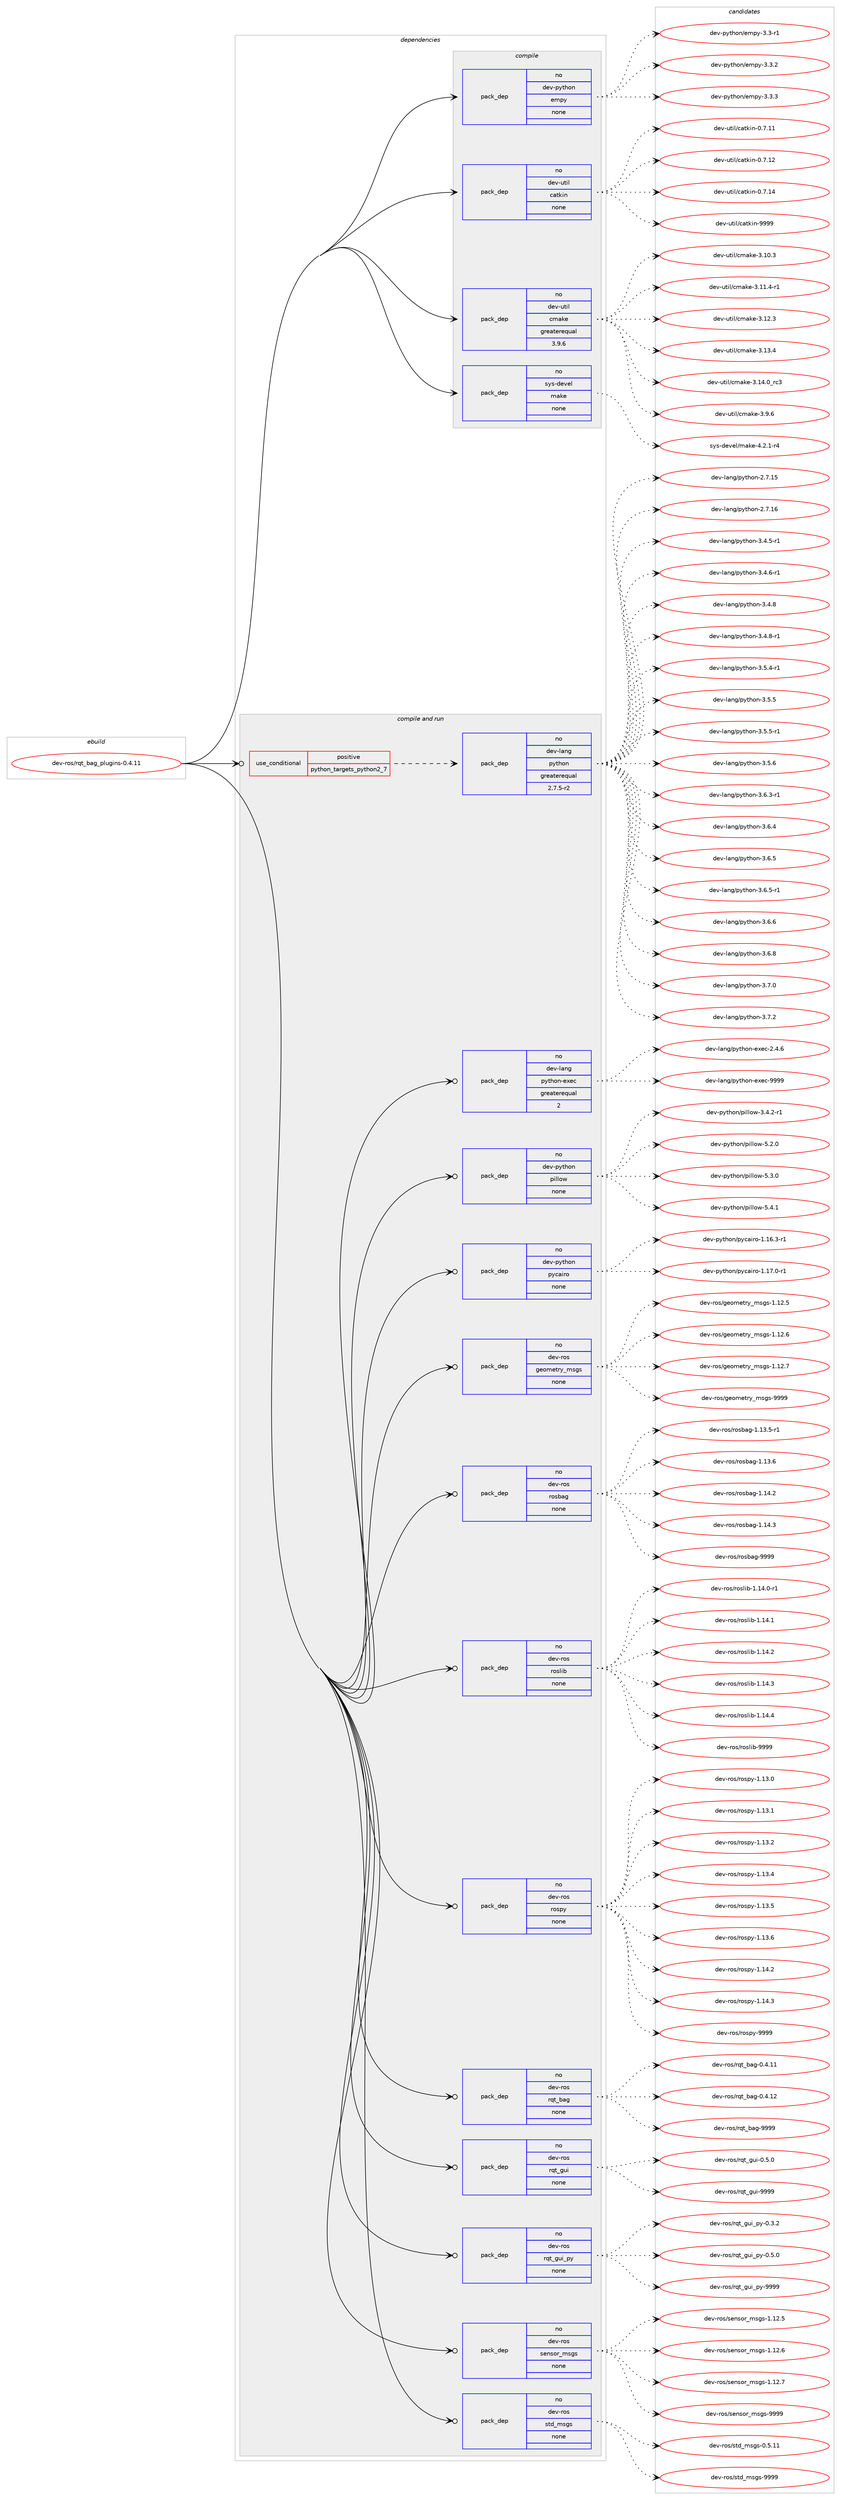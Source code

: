 digraph prolog {

# *************
# Graph options
# *************

newrank=true;
concentrate=true;
compound=true;
graph [rankdir=LR,fontname=Helvetica,fontsize=10,ranksep=1.5];#, ranksep=2.5, nodesep=0.2];
edge  [arrowhead=vee];
node  [fontname=Helvetica,fontsize=10];

# **********
# The ebuild
# **********

subgraph cluster_leftcol {
color=gray;
rank=same;
label=<<i>ebuild</i>>;
id [label="dev-ros/rqt_bag_plugins-0.4.11", color=red, width=4, href="../dev-ros/rqt_bag_plugins-0.4.11.svg"];
}

# ****************
# The dependencies
# ****************

subgraph cluster_midcol {
color=gray;
label=<<i>dependencies</i>>;
subgraph cluster_compile {
fillcolor="#eeeeee";
style=filled;
label=<<i>compile</i>>;
subgraph pack1055142 {
dependency1469003 [label=<<TABLE BORDER="0" CELLBORDER="1" CELLSPACING="0" CELLPADDING="4" WIDTH="220"><TR><TD ROWSPAN="6" CELLPADDING="30">pack_dep</TD></TR><TR><TD WIDTH="110">no</TD></TR><TR><TD>dev-python</TD></TR><TR><TD>empy</TD></TR><TR><TD>none</TD></TR><TR><TD></TD></TR></TABLE>>, shape=none, color=blue];
}
id:e -> dependency1469003:w [weight=20,style="solid",arrowhead="vee"];
subgraph pack1055143 {
dependency1469004 [label=<<TABLE BORDER="0" CELLBORDER="1" CELLSPACING="0" CELLPADDING="4" WIDTH="220"><TR><TD ROWSPAN="6" CELLPADDING="30">pack_dep</TD></TR><TR><TD WIDTH="110">no</TD></TR><TR><TD>dev-util</TD></TR><TR><TD>catkin</TD></TR><TR><TD>none</TD></TR><TR><TD></TD></TR></TABLE>>, shape=none, color=blue];
}
id:e -> dependency1469004:w [weight=20,style="solid",arrowhead="vee"];
subgraph pack1055144 {
dependency1469005 [label=<<TABLE BORDER="0" CELLBORDER="1" CELLSPACING="0" CELLPADDING="4" WIDTH="220"><TR><TD ROWSPAN="6" CELLPADDING="30">pack_dep</TD></TR><TR><TD WIDTH="110">no</TD></TR><TR><TD>dev-util</TD></TR><TR><TD>cmake</TD></TR><TR><TD>greaterequal</TD></TR><TR><TD>3.9.6</TD></TR></TABLE>>, shape=none, color=blue];
}
id:e -> dependency1469005:w [weight=20,style="solid",arrowhead="vee"];
subgraph pack1055145 {
dependency1469006 [label=<<TABLE BORDER="0" CELLBORDER="1" CELLSPACING="0" CELLPADDING="4" WIDTH="220"><TR><TD ROWSPAN="6" CELLPADDING="30">pack_dep</TD></TR><TR><TD WIDTH="110">no</TD></TR><TR><TD>sys-devel</TD></TR><TR><TD>make</TD></TR><TR><TD>none</TD></TR><TR><TD></TD></TR></TABLE>>, shape=none, color=blue];
}
id:e -> dependency1469006:w [weight=20,style="solid",arrowhead="vee"];
}
subgraph cluster_compileandrun {
fillcolor="#eeeeee";
style=filled;
label=<<i>compile and run</i>>;
subgraph cond390471 {
dependency1469007 [label=<<TABLE BORDER="0" CELLBORDER="1" CELLSPACING="0" CELLPADDING="4"><TR><TD ROWSPAN="3" CELLPADDING="10">use_conditional</TD></TR><TR><TD>positive</TD></TR><TR><TD>python_targets_python2_7</TD></TR></TABLE>>, shape=none, color=red];
subgraph pack1055146 {
dependency1469008 [label=<<TABLE BORDER="0" CELLBORDER="1" CELLSPACING="0" CELLPADDING="4" WIDTH="220"><TR><TD ROWSPAN="6" CELLPADDING="30">pack_dep</TD></TR><TR><TD WIDTH="110">no</TD></TR><TR><TD>dev-lang</TD></TR><TR><TD>python</TD></TR><TR><TD>greaterequal</TD></TR><TR><TD>2.7.5-r2</TD></TR></TABLE>>, shape=none, color=blue];
}
dependency1469007:e -> dependency1469008:w [weight=20,style="dashed",arrowhead="vee"];
}
id:e -> dependency1469007:w [weight=20,style="solid",arrowhead="odotvee"];
subgraph pack1055147 {
dependency1469009 [label=<<TABLE BORDER="0" CELLBORDER="1" CELLSPACING="0" CELLPADDING="4" WIDTH="220"><TR><TD ROWSPAN="6" CELLPADDING="30">pack_dep</TD></TR><TR><TD WIDTH="110">no</TD></TR><TR><TD>dev-lang</TD></TR><TR><TD>python-exec</TD></TR><TR><TD>greaterequal</TD></TR><TR><TD>2</TD></TR></TABLE>>, shape=none, color=blue];
}
id:e -> dependency1469009:w [weight=20,style="solid",arrowhead="odotvee"];
subgraph pack1055148 {
dependency1469010 [label=<<TABLE BORDER="0" CELLBORDER="1" CELLSPACING="0" CELLPADDING="4" WIDTH="220"><TR><TD ROWSPAN="6" CELLPADDING="30">pack_dep</TD></TR><TR><TD WIDTH="110">no</TD></TR><TR><TD>dev-python</TD></TR><TR><TD>pillow</TD></TR><TR><TD>none</TD></TR><TR><TD></TD></TR></TABLE>>, shape=none, color=blue];
}
id:e -> dependency1469010:w [weight=20,style="solid",arrowhead="odotvee"];
subgraph pack1055149 {
dependency1469011 [label=<<TABLE BORDER="0" CELLBORDER="1" CELLSPACING="0" CELLPADDING="4" WIDTH="220"><TR><TD ROWSPAN="6" CELLPADDING="30">pack_dep</TD></TR><TR><TD WIDTH="110">no</TD></TR><TR><TD>dev-python</TD></TR><TR><TD>pycairo</TD></TR><TR><TD>none</TD></TR><TR><TD></TD></TR></TABLE>>, shape=none, color=blue];
}
id:e -> dependency1469011:w [weight=20,style="solid",arrowhead="odotvee"];
subgraph pack1055150 {
dependency1469012 [label=<<TABLE BORDER="0" CELLBORDER="1" CELLSPACING="0" CELLPADDING="4" WIDTH="220"><TR><TD ROWSPAN="6" CELLPADDING="30">pack_dep</TD></TR><TR><TD WIDTH="110">no</TD></TR><TR><TD>dev-ros</TD></TR><TR><TD>geometry_msgs</TD></TR><TR><TD>none</TD></TR><TR><TD></TD></TR></TABLE>>, shape=none, color=blue];
}
id:e -> dependency1469012:w [weight=20,style="solid",arrowhead="odotvee"];
subgraph pack1055151 {
dependency1469013 [label=<<TABLE BORDER="0" CELLBORDER="1" CELLSPACING="0" CELLPADDING="4" WIDTH="220"><TR><TD ROWSPAN="6" CELLPADDING="30">pack_dep</TD></TR><TR><TD WIDTH="110">no</TD></TR><TR><TD>dev-ros</TD></TR><TR><TD>rosbag</TD></TR><TR><TD>none</TD></TR><TR><TD></TD></TR></TABLE>>, shape=none, color=blue];
}
id:e -> dependency1469013:w [weight=20,style="solid",arrowhead="odotvee"];
subgraph pack1055152 {
dependency1469014 [label=<<TABLE BORDER="0" CELLBORDER="1" CELLSPACING="0" CELLPADDING="4" WIDTH="220"><TR><TD ROWSPAN="6" CELLPADDING="30">pack_dep</TD></TR><TR><TD WIDTH="110">no</TD></TR><TR><TD>dev-ros</TD></TR><TR><TD>roslib</TD></TR><TR><TD>none</TD></TR><TR><TD></TD></TR></TABLE>>, shape=none, color=blue];
}
id:e -> dependency1469014:w [weight=20,style="solid",arrowhead="odotvee"];
subgraph pack1055153 {
dependency1469015 [label=<<TABLE BORDER="0" CELLBORDER="1" CELLSPACING="0" CELLPADDING="4" WIDTH="220"><TR><TD ROWSPAN="6" CELLPADDING="30">pack_dep</TD></TR><TR><TD WIDTH="110">no</TD></TR><TR><TD>dev-ros</TD></TR><TR><TD>rospy</TD></TR><TR><TD>none</TD></TR><TR><TD></TD></TR></TABLE>>, shape=none, color=blue];
}
id:e -> dependency1469015:w [weight=20,style="solid",arrowhead="odotvee"];
subgraph pack1055154 {
dependency1469016 [label=<<TABLE BORDER="0" CELLBORDER="1" CELLSPACING="0" CELLPADDING="4" WIDTH="220"><TR><TD ROWSPAN="6" CELLPADDING="30">pack_dep</TD></TR><TR><TD WIDTH="110">no</TD></TR><TR><TD>dev-ros</TD></TR><TR><TD>rqt_bag</TD></TR><TR><TD>none</TD></TR><TR><TD></TD></TR></TABLE>>, shape=none, color=blue];
}
id:e -> dependency1469016:w [weight=20,style="solid",arrowhead="odotvee"];
subgraph pack1055155 {
dependency1469017 [label=<<TABLE BORDER="0" CELLBORDER="1" CELLSPACING="0" CELLPADDING="4" WIDTH="220"><TR><TD ROWSPAN="6" CELLPADDING="30">pack_dep</TD></TR><TR><TD WIDTH="110">no</TD></TR><TR><TD>dev-ros</TD></TR><TR><TD>rqt_gui</TD></TR><TR><TD>none</TD></TR><TR><TD></TD></TR></TABLE>>, shape=none, color=blue];
}
id:e -> dependency1469017:w [weight=20,style="solid",arrowhead="odotvee"];
subgraph pack1055156 {
dependency1469018 [label=<<TABLE BORDER="0" CELLBORDER="1" CELLSPACING="0" CELLPADDING="4" WIDTH="220"><TR><TD ROWSPAN="6" CELLPADDING="30">pack_dep</TD></TR><TR><TD WIDTH="110">no</TD></TR><TR><TD>dev-ros</TD></TR><TR><TD>rqt_gui_py</TD></TR><TR><TD>none</TD></TR><TR><TD></TD></TR></TABLE>>, shape=none, color=blue];
}
id:e -> dependency1469018:w [weight=20,style="solid",arrowhead="odotvee"];
subgraph pack1055157 {
dependency1469019 [label=<<TABLE BORDER="0" CELLBORDER="1" CELLSPACING="0" CELLPADDING="4" WIDTH="220"><TR><TD ROWSPAN="6" CELLPADDING="30">pack_dep</TD></TR><TR><TD WIDTH="110">no</TD></TR><TR><TD>dev-ros</TD></TR><TR><TD>sensor_msgs</TD></TR><TR><TD>none</TD></TR><TR><TD></TD></TR></TABLE>>, shape=none, color=blue];
}
id:e -> dependency1469019:w [weight=20,style="solid",arrowhead="odotvee"];
subgraph pack1055158 {
dependency1469020 [label=<<TABLE BORDER="0" CELLBORDER="1" CELLSPACING="0" CELLPADDING="4" WIDTH="220"><TR><TD ROWSPAN="6" CELLPADDING="30">pack_dep</TD></TR><TR><TD WIDTH="110">no</TD></TR><TR><TD>dev-ros</TD></TR><TR><TD>std_msgs</TD></TR><TR><TD>none</TD></TR><TR><TD></TD></TR></TABLE>>, shape=none, color=blue];
}
id:e -> dependency1469020:w [weight=20,style="solid",arrowhead="odotvee"];
}
subgraph cluster_run {
fillcolor="#eeeeee";
style=filled;
label=<<i>run</i>>;
}
}

# **************
# The candidates
# **************

subgraph cluster_choices {
rank=same;
color=gray;
label=<<i>candidates</i>>;

subgraph choice1055142 {
color=black;
nodesep=1;
choice1001011184511212111610411111047101109112121455146514511449 [label="dev-python/empy-3.3-r1", color=red, width=4,href="../dev-python/empy-3.3-r1.svg"];
choice1001011184511212111610411111047101109112121455146514650 [label="dev-python/empy-3.3.2", color=red, width=4,href="../dev-python/empy-3.3.2.svg"];
choice1001011184511212111610411111047101109112121455146514651 [label="dev-python/empy-3.3.3", color=red, width=4,href="../dev-python/empy-3.3.3.svg"];
dependency1469003:e -> choice1001011184511212111610411111047101109112121455146514511449:w [style=dotted,weight="100"];
dependency1469003:e -> choice1001011184511212111610411111047101109112121455146514650:w [style=dotted,weight="100"];
dependency1469003:e -> choice1001011184511212111610411111047101109112121455146514651:w [style=dotted,weight="100"];
}
subgraph choice1055143 {
color=black;
nodesep=1;
choice1001011184511711610510847999711610710511045484655464949 [label="dev-util/catkin-0.7.11", color=red, width=4,href="../dev-util/catkin-0.7.11.svg"];
choice1001011184511711610510847999711610710511045484655464950 [label="dev-util/catkin-0.7.12", color=red, width=4,href="../dev-util/catkin-0.7.12.svg"];
choice1001011184511711610510847999711610710511045484655464952 [label="dev-util/catkin-0.7.14", color=red, width=4,href="../dev-util/catkin-0.7.14.svg"];
choice100101118451171161051084799971161071051104557575757 [label="dev-util/catkin-9999", color=red, width=4,href="../dev-util/catkin-9999.svg"];
dependency1469004:e -> choice1001011184511711610510847999711610710511045484655464949:w [style=dotted,weight="100"];
dependency1469004:e -> choice1001011184511711610510847999711610710511045484655464950:w [style=dotted,weight="100"];
dependency1469004:e -> choice1001011184511711610510847999711610710511045484655464952:w [style=dotted,weight="100"];
dependency1469004:e -> choice100101118451171161051084799971161071051104557575757:w [style=dotted,weight="100"];
}
subgraph choice1055144 {
color=black;
nodesep=1;
choice1001011184511711610510847991099710710145514649484651 [label="dev-util/cmake-3.10.3", color=red, width=4,href="../dev-util/cmake-3.10.3.svg"];
choice10010111845117116105108479910997107101455146494946524511449 [label="dev-util/cmake-3.11.4-r1", color=red, width=4,href="../dev-util/cmake-3.11.4-r1.svg"];
choice1001011184511711610510847991099710710145514649504651 [label="dev-util/cmake-3.12.3", color=red, width=4,href="../dev-util/cmake-3.12.3.svg"];
choice1001011184511711610510847991099710710145514649514652 [label="dev-util/cmake-3.13.4", color=red, width=4,href="../dev-util/cmake-3.13.4.svg"];
choice1001011184511711610510847991099710710145514649524648951149951 [label="dev-util/cmake-3.14.0_rc3", color=red, width=4,href="../dev-util/cmake-3.14.0_rc3.svg"];
choice10010111845117116105108479910997107101455146574654 [label="dev-util/cmake-3.9.6", color=red, width=4,href="../dev-util/cmake-3.9.6.svg"];
dependency1469005:e -> choice1001011184511711610510847991099710710145514649484651:w [style=dotted,weight="100"];
dependency1469005:e -> choice10010111845117116105108479910997107101455146494946524511449:w [style=dotted,weight="100"];
dependency1469005:e -> choice1001011184511711610510847991099710710145514649504651:w [style=dotted,weight="100"];
dependency1469005:e -> choice1001011184511711610510847991099710710145514649514652:w [style=dotted,weight="100"];
dependency1469005:e -> choice1001011184511711610510847991099710710145514649524648951149951:w [style=dotted,weight="100"];
dependency1469005:e -> choice10010111845117116105108479910997107101455146574654:w [style=dotted,weight="100"];
}
subgraph choice1055145 {
color=black;
nodesep=1;
choice1151211154510010111810110847109971071014552465046494511452 [label="sys-devel/make-4.2.1-r4", color=red, width=4,href="../sys-devel/make-4.2.1-r4.svg"];
dependency1469006:e -> choice1151211154510010111810110847109971071014552465046494511452:w [style=dotted,weight="100"];
}
subgraph choice1055146 {
color=black;
nodesep=1;
choice10010111845108971101034711212111610411111045504655464953 [label="dev-lang/python-2.7.15", color=red, width=4,href="../dev-lang/python-2.7.15.svg"];
choice10010111845108971101034711212111610411111045504655464954 [label="dev-lang/python-2.7.16", color=red, width=4,href="../dev-lang/python-2.7.16.svg"];
choice1001011184510897110103471121211161041111104551465246534511449 [label="dev-lang/python-3.4.5-r1", color=red, width=4,href="../dev-lang/python-3.4.5-r1.svg"];
choice1001011184510897110103471121211161041111104551465246544511449 [label="dev-lang/python-3.4.6-r1", color=red, width=4,href="../dev-lang/python-3.4.6-r1.svg"];
choice100101118451089711010347112121116104111110455146524656 [label="dev-lang/python-3.4.8", color=red, width=4,href="../dev-lang/python-3.4.8.svg"];
choice1001011184510897110103471121211161041111104551465246564511449 [label="dev-lang/python-3.4.8-r1", color=red, width=4,href="../dev-lang/python-3.4.8-r1.svg"];
choice1001011184510897110103471121211161041111104551465346524511449 [label="dev-lang/python-3.5.4-r1", color=red, width=4,href="../dev-lang/python-3.5.4-r1.svg"];
choice100101118451089711010347112121116104111110455146534653 [label="dev-lang/python-3.5.5", color=red, width=4,href="../dev-lang/python-3.5.5.svg"];
choice1001011184510897110103471121211161041111104551465346534511449 [label="dev-lang/python-3.5.5-r1", color=red, width=4,href="../dev-lang/python-3.5.5-r1.svg"];
choice100101118451089711010347112121116104111110455146534654 [label="dev-lang/python-3.5.6", color=red, width=4,href="../dev-lang/python-3.5.6.svg"];
choice1001011184510897110103471121211161041111104551465446514511449 [label="dev-lang/python-3.6.3-r1", color=red, width=4,href="../dev-lang/python-3.6.3-r1.svg"];
choice100101118451089711010347112121116104111110455146544652 [label="dev-lang/python-3.6.4", color=red, width=4,href="../dev-lang/python-3.6.4.svg"];
choice100101118451089711010347112121116104111110455146544653 [label="dev-lang/python-3.6.5", color=red, width=4,href="../dev-lang/python-3.6.5.svg"];
choice1001011184510897110103471121211161041111104551465446534511449 [label="dev-lang/python-3.6.5-r1", color=red, width=4,href="../dev-lang/python-3.6.5-r1.svg"];
choice100101118451089711010347112121116104111110455146544654 [label="dev-lang/python-3.6.6", color=red, width=4,href="../dev-lang/python-3.6.6.svg"];
choice100101118451089711010347112121116104111110455146544656 [label="dev-lang/python-3.6.8", color=red, width=4,href="../dev-lang/python-3.6.8.svg"];
choice100101118451089711010347112121116104111110455146554648 [label="dev-lang/python-3.7.0", color=red, width=4,href="../dev-lang/python-3.7.0.svg"];
choice100101118451089711010347112121116104111110455146554650 [label="dev-lang/python-3.7.2", color=red, width=4,href="../dev-lang/python-3.7.2.svg"];
dependency1469008:e -> choice10010111845108971101034711212111610411111045504655464953:w [style=dotted,weight="100"];
dependency1469008:e -> choice10010111845108971101034711212111610411111045504655464954:w [style=dotted,weight="100"];
dependency1469008:e -> choice1001011184510897110103471121211161041111104551465246534511449:w [style=dotted,weight="100"];
dependency1469008:e -> choice1001011184510897110103471121211161041111104551465246544511449:w [style=dotted,weight="100"];
dependency1469008:e -> choice100101118451089711010347112121116104111110455146524656:w [style=dotted,weight="100"];
dependency1469008:e -> choice1001011184510897110103471121211161041111104551465246564511449:w [style=dotted,weight="100"];
dependency1469008:e -> choice1001011184510897110103471121211161041111104551465346524511449:w [style=dotted,weight="100"];
dependency1469008:e -> choice100101118451089711010347112121116104111110455146534653:w [style=dotted,weight="100"];
dependency1469008:e -> choice1001011184510897110103471121211161041111104551465346534511449:w [style=dotted,weight="100"];
dependency1469008:e -> choice100101118451089711010347112121116104111110455146534654:w [style=dotted,weight="100"];
dependency1469008:e -> choice1001011184510897110103471121211161041111104551465446514511449:w [style=dotted,weight="100"];
dependency1469008:e -> choice100101118451089711010347112121116104111110455146544652:w [style=dotted,weight="100"];
dependency1469008:e -> choice100101118451089711010347112121116104111110455146544653:w [style=dotted,weight="100"];
dependency1469008:e -> choice1001011184510897110103471121211161041111104551465446534511449:w [style=dotted,weight="100"];
dependency1469008:e -> choice100101118451089711010347112121116104111110455146544654:w [style=dotted,weight="100"];
dependency1469008:e -> choice100101118451089711010347112121116104111110455146544656:w [style=dotted,weight="100"];
dependency1469008:e -> choice100101118451089711010347112121116104111110455146554648:w [style=dotted,weight="100"];
dependency1469008:e -> choice100101118451089711010347112121116104111110455146554650:w [style=dotted,weight="100"];
}
subgraph choice1055147 {
color=black;
nodesep=1;
choice1001011184510897110103471121211161041111104510112010199455046524654 [label="dev-lang/python-exec-2.4.6", color=red, width=4,href="../dev-lang/python-exec-2.4.6.svg"];
choice10010111845108971101034711212111610411111045101120101994557575757 [label="dev-lang/python-exec-9999", color=red, width=4,href="../dev-lang/python-exec-9999.svg"];
dependency1469009:e -> choice1001011184510897110103471121211161041111104510112010199455046524654:w [style=dotted,weight="100"];
dependency1469009:e -> choice10010111845108971101034711212111610411111045101120101994557575757:w [style=dotted,weight="100"];
}
subgraph choice1055148 {
color=black;
nodesep=1;
choice10010111845112121116104111110471121051081081111194551465246504511449 [label="dev-python/pillow-3.4.2-r1", color=red, width=4,href="../dev-python/pillow-3.4.2-r1.svg"];
choice1001011184511212111610411111047112105108108111119455346504648 [label="dev-python/pillow-5.2.0", color=red, width=4,href="../dev-python/pillow-5.2.0.svg"];
choice1001011184511212111610411111047112105108108111119455346514648 [label="dev-python/pillow-5.3.0", color=red, width=4,href="../dev-python/pillow-5.3.0.svg"];
choice1001011184511212111610411111047112105108108111119455346524649 [label="dev-python/pillow-5.4.1", color=red, width=4,href="../dev-python/pillow-5.4.1.svg"];
dependency1469010:e -> choice10010111845112121116104111110471121051081081111194551465246504511449:w [style=dotted,weight="100"];
dependency1469010:e -> choice1001011184511212111610411111047112105108108111119455346504648:w [style=dotted,weight="100"];
dependency1469010:e -> choice1001011184511212111610411111047112105108108111119455346514648:w [style=dotted,weight="100"];
dependency1469010:e -> choice1001011184511212111610411111047112105108108111119455346524649:w [style=dotted,weight="100"];
}
subgraph choice1055149 {
color=black;
nodesep=1;
choice10010111845112121116104111110471121219997105114111454946495446514511449 [label="dev-python/pycairo-1.16.3-r1", color=red, width=4,href="../dev-python/pycairo-1.16.3-r1.svg"];
choice10010111845112121116104111110471121219997105114111454946495546484511449 [label="dev-python/pycairo-1.17.0-r1", color=red, width=4,href="../dev-python/pycairo-1.17.0-r1.svg"];
dependency1469011:e -> choice10010111845112121116104111110471121219997105114111454946495446514511449:w [style=dotted,weight="100"];
dependency1469011:e -> choice10010111845112121116104111110471121219997105114111454946495546484511449:w [style=dotted,weight="100"];
}
subgraph choice1055150 {
color=black;
nodesep=1;
choice10010111845114111115471031011111091011161141219510911510311545494649504653 [label="dev-ros/geometry_msgs-1.12.5", color=red, width=4,href="../dev-ros/geometry_msgs-1.12.5.svg"];
choice10010111845114111115471031011111091011161141219510911510311545494649504654 [label="dev-ros/geometry_msgs-1.12.6", color=red, width=4,href="../dev-ros/geometry_msgs-1.12.6.svg"];
choice10010111845114111115471031011111091011161141219510911510311545494649504655 [label="dev-ros/geometry_msgs-1.12.7", color=red, width=4,href="../dev-ros/geometry_msgs-1.12.7.svg"];
choice1001011184511411111547103101111109101116114121951091151031154557575757 [label="dev-ros/geometry_msgs-9999", color=red, width=4,href="../dev-ros/geometry_msgs-9999.svg"];
dependency1469012:e -> choice10010111845114111115471031011111091011161141219510911510311545494649504653:w [style=dotted,weight="100"];
dependency1469012:e -> choice10010111845114111115471031011111091011161141219510911510311545494649504654:w [style=dotted,weight="100"];
dependency1469012:e -> choice10010111845114111115471031011111091011161141219510911510311545494649504655:w [style=dotted,weight="100"];
dependency1469012:e -> choice1001011184511411111547103101111109101116114121951091151031154557575757:w [style=dotted,weight="100"];
}
subgraph choice1055151 {
color=black;
nodesep=1;
choice10010111845114111115471141111159897103454946495146534511449 [label="dev-ros/rosbag-1.13.5-r1", color=red, width=4,href="../dev-ros/rosbag-1.13.5-r1.svg"];
choice1001011184511411111547114111115989710345494649514654 [label="dev-ros/rosbag-1.13.6", color=red, width=4,href="../dev-ros/rosbag-1.13.6.svg"];
choice1001011184511411111547114111115989710345494649524650 [label="dev-ros/rosbag-1.14.2", color=red, width=4,href="../dev-ros/rosbag-1.14.2.svg"];
choice1001011184511411111547114111115989710345494649524651 [label="dev-ros/rosbag-1.14.3", color=red, width=4,href="../dev-ros/rosbag-1.14.3.svg"];
choice100101118451141111154711411111598971034557575757 [label="dev-ros/rosbag-9999", color=red, width=4,href="../dev-ros/rosbag-9999.svg"];
dependency1469013:e -> choice10010111845114111115471141111159897103454946495146534511449:w [style=dotted,weight="100"];
dependency1469013:e -> choice1001011184511411111547114111115989710345494649514654:w [style=dotted,weight="100"];
dependency1469013:e -> choice1001011184511411111547114111115989710345494649524650:w [style=dotted,weight="100"];
dependency1469013:e -> choice1001011184511411111547114111115989710345494649524651:w [style=dotted,weight="100"];
dependency1469013:e -> choice100101118451141111154711411111598971034557575757:w [style=dotted,weight="100"];
}
subgraph choice1055152 {
color=black;
nodesep=1;
choice100101118451141111154711411111510810598454946495246484511449 [label="dev-ros/roslib-1.14.0-r1", color=red, width=4,href="../dev-ros/roslib-1.14.0-r1.svg"];
choice10010111845114111115471141111151081059845494649524649 [label="dev-ros/roslib-1.14.1", color=red, width=4,href="../dev-ros/roslib-1.14.1.svg"];
choice10010111845114111115471141111151081059845494649524650 [label="dev-ros/roslib-1.14.2", color=red, width=4,href="../dev-ros/roslib-1.14.2.svg"];
choice10010111845114111115471141111151081059845494649524651 [label="dev-ros/roslib-1.14.3", color=red, width=4,href="../dev-ros/roslib-1.14.3.svg"];
choice10010111845114111115471141111151081059845494649524652 [label="dev-ros/roslib-1.14.4", color=red, width=4,href="../dev-ros/roslib-1.14.4.svg"];
choice1001011184511411111547114111115108105984557575757 [label="dev-ros/roslib-9999", color=red, width=4,href="../dev-ros/roslib-9999.svg"];
dependency1469014:e -> choice100101118451141111154711411111510810598454946495246484511449:w [style=dotted,weight="100"];
dependency1469014:e -> choice10010111845114111115471141111151081059845494649524649:w [style=dotted,weight="100"];
dependency1469014:e -> choice10010111845114111115471141111151081059845494649524650:w [style=dotted,weight="100"];
dependency1469014:e -> choice10010111845114111115471141111151081059845494649524651:w [style=dotted,weight="100"];
dependency1469014:e -> choice10010111845114111115471141111151081059845494649524652:w [style=dotted,weight="100"];
dependency1469014:e -> choice1001011184511411111547114111115108105984557575757:w [style=dotted,weight="100"];
}
subgraph choice1055153 {
color=black;
nodesep=1;
choice100101118451141111154711411111511212145494649514648 [label="dev-ros/rospy-1.13.0", color=red, width=4,href="../dev-ros/rospy-1.13.0.svg"];
choice100101118451141111154711411111511212145494649514649 [label="dev-ros/rospy-1.13.1", color=red, width=4,href="../dev-ros/rospy-1.13.1.svg"];
choice100101118451141111154711411111511212145494649514650 [label="dev-ros/rospy-1.13.2", color=red, width=4,href="../dev-ros/rospy-1.13.2.svg"];
choice100101118451141111154711411111511212145494649514652 [label="dev-ros/rospy-1.13.4", color=red, width=4,href="../dev-ros/rospy-1.13.4.svg"];
choice100101118451141111154711411111511212145494649514653 [label="dev-ros/rospy-1.13.5", color=red, width=4,href="../dev-ros/rospy-1.13.5.svg"];
choice100101118451141111154711411111511212145494649514654 [label="dev-ros/rospy-1.13.6", color=red, width=4,href="../dev-ros/rospy-1.13.6.svg"];
choice100101118451141111154711411111511212145494649524650 [label="dev-ros/rospy-1.14.2", color=red, width=4,href="../dev-ros/rospy-1.14.2.svg"];
choice100101118451141111154711411111511212145494649524651 [label="dev-ros/rospy-1.14.3", color=red, width=4,href="../dev-ros/rospy-1.14.3.svg"];
choice10010111845114111115471141111151121214557575757 [label="dev-ros/rospy-9999", color=red, width=4,href="../dev-ros/rospy-9999.svg"];
dependency1469015:e -> choice100101118451141111154711411111511212145494649514648:w [style=dotted,weight="100"];
dependency1469015:e -> choice100101118451141111154711411111511212145494649514649:w [style=dotted,weight="100"];
dependency1469015:e -> choice100101118451141111154711411111511212145494649514650:w [style=dotted,weight="100"];
dependency1469015:e -> choice100101118451141111154711411111511212145494649514652:w [style=dotted,weight="100"];
dependency1469015:e -> choice100101118451141111154711411111511212145494649514653:w [style=dotted,weight="100"];
dependency1469015:e -> choice100101118451141111154711411111511212145494649514654:w [style=dotted,weight="100"];
dependency1469015:e -> choice100101118451141111154711411111511212145494649524650:w [style=dotted,weight="100"];
dependency1469015:e -> choice100101118451141111154711411111511212145494649524651:w [style=dotted,weight="100"];
dependency1469015:e -> choice10010111845114111115471141111151121214557575757:w [style=dotted,weight="100"];
}
subgraph choice1055154 {
color=black;
nodesep=1;
choice100101118451141111154711411311695989710345484652464949 [label="dev-ros/rqt_bag-0.4.11", color=red, width=4,href="../dev-ros/rqt_bag-0.4.11.svg"];
choice100101118451141111154711411311695989710345484652464950 [label="dev-ros/rqt_bag-0.4.12", color=red, width=4,href="../dev-ros/rqt_bag-0.4.12.svg"];
choice10010111845114111115471141131169598971034557575757 [label="dev-ros/rqt_bag-9999", color=red, width=4,href="../dev-ros/rqt_bag-9999.svg"];
dependency1469016:e -> choice100101118451141111154711411311695989710345484652464949:w [style=dotted,weight="100"];
dependency1469016:e -> choice100101118451141111154711411311695989710345484652464950:w [style=dotted,weight="100"];
dependency1469016:e -> choice10010111845114111115471141131169598971034557575757:w [style=dotted,weight="100"];
}
subgraph choice1055155 {
color=black;
nodesep=1;
choice100101118451141111154711411311695103117105454846534648 [label="dev-ros/rqt_gui-0.5.0", color=red, width=4,href="../dev-ros/rqt_gui-0.5.0.svg"];
choice1001011184511411111547114113116951031171054557575757 [label="dev-ros/rqt_gui-9999", color=red, width=4,href="../dev-ros/rqt_gui-9999.svg"];
dependency1469017:e -> choice100101118451141111154711411311695103117105454846534648:w [style=dotted,weight="100"];
dependency1469017:e -> choice1001011184511411111547114113116951031171054557575757:w [style=dotted,weight="100"];
}
subgraph choice1055156 {
color=black;
nodesep=1;
choice10010111845114111115471141131169510311710595112121454846514650 [label="dev-ros/rqt_gui_py-0.3.2", color=red, width=4,href="../dev-ros/rqt_gui_py-0.3.2.svg"];
choice10010111845114111115471141131169510311710595112121454846534648 [label="dev-ros/rqt_gui_py-0.5.0", color=red, width=4,href="../dev-ros/rqt_gui_py-0.5.0.svg"];
choice100101118451141111154711411311695103117105951121214557575757 [label="dev-ros/rqt_gui_py-9999", color=red, width=4,href="../dev-ros/rqt_gui_py-9999.svg"];
dependency1469018:e -> choice10010111845114111115471141131169510311710595112121454846514650:w [style=dotted,weight="100"];
dependency1469018:e -> choice10010111845114111115471141131169510311710595112121454846534648:w [style=dotted,weight="100"];
dependency1469018:e -> choice100101118451141111154711411311695103117105951121214557575757:w [style=dotted,weight="100"];
}
subgraph choice1055157 {
color=black;
nodesep=1;
choice10010111845114111115471151011101151111149510911510311545494649504653 [label="dev-ros/sensor_msgs-1.12.5", color=red, width=4,href="../dev-ros/sensor_msgs-1.12.5.svg"];
choice10010111845114111115471151011101151111149510911510311545494649504654 [label="dev-ros/sensor_msgs-1.12.6", color=red, width=4,href="../dev-ros/sensor_msgs-1.12.6.svg"];
choice10010111845114111115471151011101151111149510911510311545494649504655 [label="dev-ros/sensor_msgs-1.12.7", color=red, width=4,href="../dev-ros/sensor_msgs-1.12.7.svg"];
choice1001011184511411111547115101110115111114951091151031154557575757 [label="dev-ros/sensor_msgs-9999", color=red, width=4,href="../dev-ros/sensor_msgs-9999.svg"];
dependency1469019:e -> choice10010111845114111115471151011101151111149510911510311545494649504653:w [style=dotted,weight="100"];
dependency1469019:e -> choice10010111845114111115471151011101151111149510911510311545494649504654:w [style=dotted,weight="100"];
dependency1469019:e -> choice10010111845114111115471151011101151111149510911510311545494649504655:w [style=dotted,weight="100"];
dependency1469019:e -> choice1001011184511411111547115101110115111114951091151031154557575757:w [style=dotted,weight="100"];
}
subgraph choice1055158 {
color=black;
nodesep=1;
choice10010111845114111115471151161009510911510311545484653464949 [label="dev-ros/std_msgs-0.5.11", color=red, width=4,href="../dev-ros/std_msgs-0.5.11.svg"];
choice1001011184511411111547115116100951091151031154557575757 [label="dev-ros/std_msgs-9999", color=red, width=4,href="../dev-ros/std_msgs-9999.svg"];
dependency1469020:e -> choice10010111845114111115471151161009510911510311545484653464949:w [style=dotted,weight="100"];
dependency1469020:e -> choice1001011184511411111547115116100951091151031154557575757:w [style=dotted,weight="100"];
}
}

}
